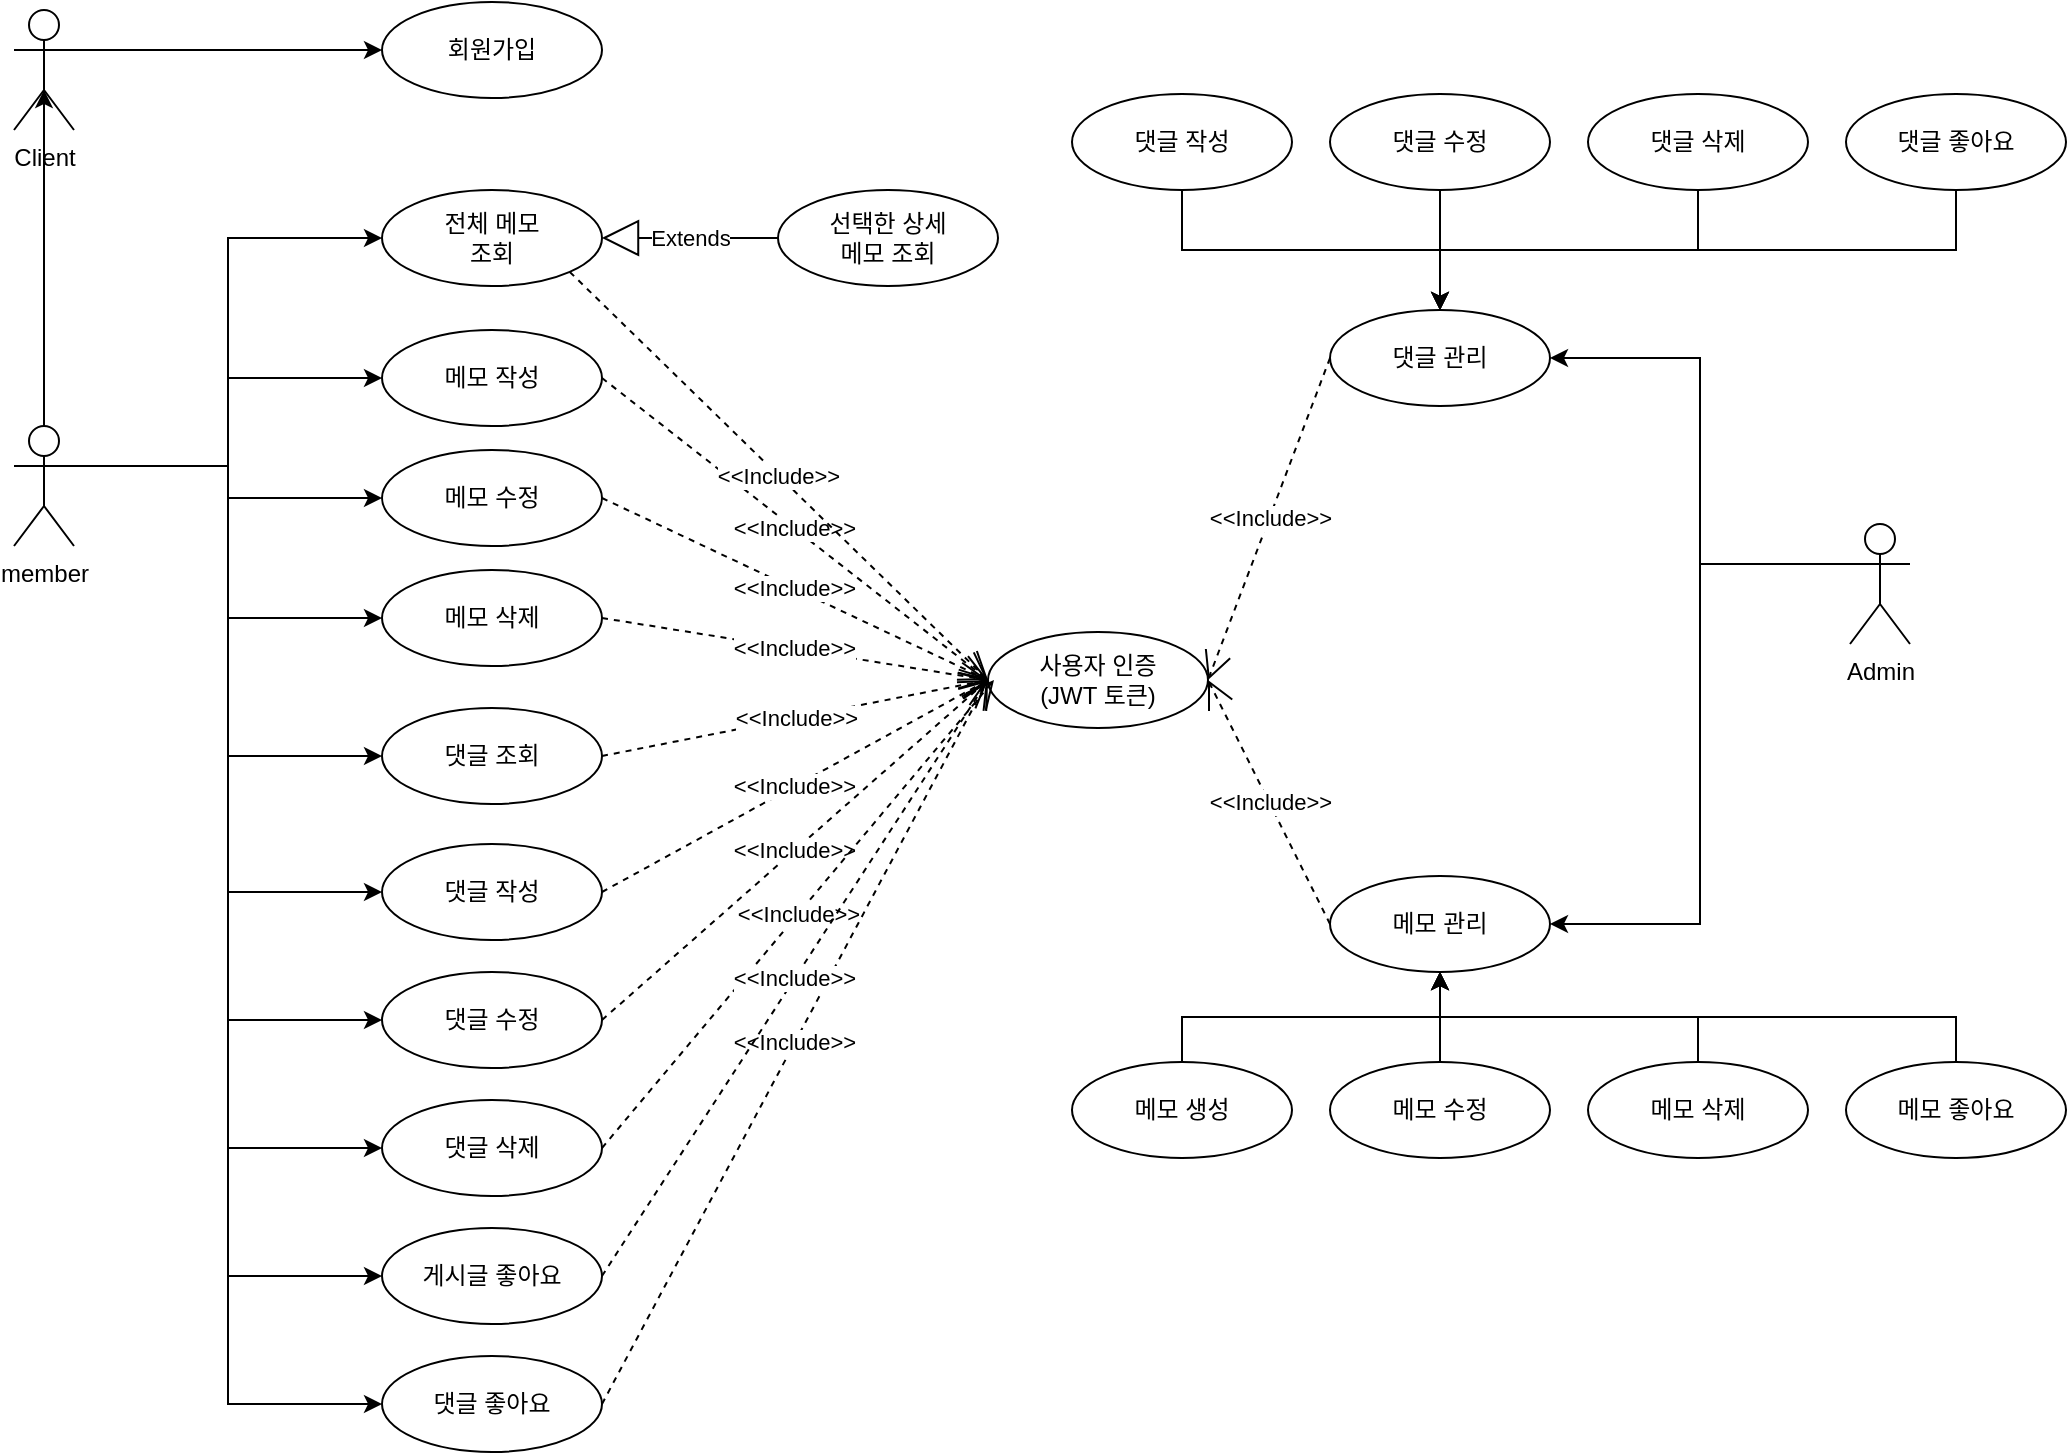 <mxfile version="21.6.1" type="device">
  <diagram name="페이지-1" id="I7xfN1N7a1NY-qjiqmJn">
    <mxGraphModel dx="862" dy="936" grid="0" gridSize="10" guides="1" tooltips="1" connect="1" arrows="1" fold="1" page="1" pageScale="1" pageWidth="827" pageHeight="1169" math="0" shadow="0">
      <root>
        <mxCell id="0" />
        <mxCell id="1" parent="0" />
        <mxCell id="569pUtfEa6Q3hfc6EQtt-8" style="edgeStyle=orthogonalEdgeStyle;rounded=0;orthogonalLoop=1;jettySize=auto;html=1;exitX=1;exitY=0.333;exitDx=0;exitDy=0;exitPerimeter=0;entryX=0;entryY=0.5;entryDx=0;entryDy=0;" parent="1" source="kHp5__HIJIvi01fikyFd-4" target="569pUtfEa6Q3hfc6EQtt-3" edge="1">
          <mxGeometry relative="1" as="geometry">
            <mxPoint x="107" y="296" as="sourcePoint" />
          </mxGeometry>
        </mxCell>
        <mxCell id="569pUtfEa6Q3hfc6EQtt-10" style="edgeStyle=orthogonalEdgeStyle;rounded=0;orthogonalLoop=1;jettySize=auto;html=1;exitX=1;exitY=0.333;exitDx=0;exitDy=0;exitPerimeter=0;entryX=0;entryY=0.5;entryDx=0;entryDy=0;" parent="1" source="kHp5__HIJIvi01fikyFd-4" target="569pUtfEa6Q3hfc6EQtt-5" edge="1">
          <mxGeometry relative="1" as="geometry">
            <mxPoint x="107" y="296" as="sourcePoint" />
          </mxGeometry>
        </mxCell>
        <mxCell id="569pUtfEa6Q3hfc6EQtt-11" style="edgeStyle=orthogonalEdgeStyle;rounded=0;orthogonalLoop=1;jettySize=auto;html=1;exitX=1;exitY=0.333;exitDx=0;exitDy=0;exitPerimeter=0;entryX=0;entryY=0.5;entryDx=0;entryDy=0;" parent="1" source="kHp5__HIJIvi01fikyFd-4" target="569pUtfEa6Q3hfc6EQtt-6" edge="1">
          <mxGeometry relative="1" as="geometry">
            <mxPoint x="107" y="296" as="sourcePoint" />
          </mxGeometry>
        </mxCell>
        <mxCell id="KuRV5cu8dZF2Nz9mmaXQ-4" style="edgeStyle=orthogonalEdgeStyle;rounded=0;orthogonalLoop=1;jettySize=auto;html=1;exitX=1;exitY=0.333;exitDx=0;exitDy=0;exitPerimeter=0;entryX=0;entryY=0.5;entryDx=0;entryDy=0;" parent="1" source="569pUtfEa6Q3hfc6EQtt-1" target="KuRV5cu8dZF2Nz9mmaXQ-3" edge="1">
          <mxGeometry relative="1" as="geometry" />
        </mxCell>
        <mxCell id="569pUtfEa6Q3hfc6EQtt-1" value="Client" style="shape=umlActor;verticalLabelPosition=bottom;verticalAlign=top;html=1;" parent="1" vertex="1">
          <mxGeometry x="38" y="68" width="30" height="60" as="geometry" />
        </mxCell>
        <mxCell id="569pUtfEa6Q3hfc6EQtt-3" value="메모 작성" style="ellipse;whiteSpace=wrap;html=1;" parent="1" vertex="1">
          <mxGeometry x="222" y="228" width="110" height="48" as="geometry" />
        </mxCell>
        <mxCell id="569pUtfEa6Q3hfc6EQtt-5" value="메모 수정" style="ellipse;whiteSpace=wrap;html=1;" parent="1" vertex="1">
          <mxGeometry x="222" y="288" width="110" height="48" as="geometry" />
        </mxCell>
        <mxCell id="569pUtfEa6Q3hfc6EQtt-6" value="메모 삭제" style="ellipse;whiteSpace=wrap;html=1;" parent="1" vertex="1">
          <mxGeometry x="222" y="348" width="110" height="48" as="geometry" />
        </mxCell>
        <mxCell id="569pUtfEa6Q3hfc6EQtt-14" value="&amp;lt;&amp;lt;Include&amp;gt;&amp;gt;" style="endArrow=open;endSize=12;dashed=1;html=1;rounded=0;exitX=1;exitY=0.5;exitDx=0;exitDy=0;entryX=0;entryY=0.5;entryDx=0;entryDy=0;" parent="1" source="569pUtfEa6Q3hfc6EQtt-5" target="kHp5__HIJIvi01fikyFd-1" edge="1">
          <mxGeometry width="160" relative="1" as="geometry">
            <mxPoint x="366" y="534" as="sourcePoint" />
            <mxPoint x="413" y="381" as="targetPoint" />
          </mxGeometry>
        </mxCell>
        <mxCell id="569pUtfEa6Q3hfc6EQtt-15" value="&amp;lt;&amp;lt;Include&amp;gt;&amp;gt;" style="endArrow=open;endSize=12;dashed=1;html=1;rounded=0;exitX=1;exitY=0.5;exitDx=0;exitDy=0;entryX=0;entryY=0.5;entryDx=0;entryDy=0;" parent="1" source="569pUtfEa6Q3hfc6EQtt-6" target="kHp5__HIJIvi01fikyFd-1" edge="1">
          <mxGeometry width="160" relative="1" as="geometry">
            <mxPoint x="342" y="351" as="sourcePoint" />
            <mxPoint x="413" y="381" as="targetPoint" />
          </mxGeometry>
        </mxCell>
        <mxCell id="569pUtfEa6Q3hfc6EQtt-16" value="선택한 상세 &lt;br&gt;메모 조회" style="ellipse;whiteSpace=wrap;html=1;" parent="1" vertex="1">
          <mxGeometry x="420" y="158" width="110" height="48" as="geometry" />
        </mxCell>
        <mxCell id="569pUtfEa6Q3hfc6EQtt-18" value="전체 메모 &lt;br&gt;조회" style="ellipse;whiteSpace=wrap;html=1;" parent="1" vertex="1">
          <mxGeometry x="222" y="158" width="110" height="48" as="geometry" />
        </mxCell>
        <mxCell id="569pUtfEa6Q3hfc6EQtt-19" value="Extends" style="endArrow=block;endSize=16;endFill=0;html=1;rounded=0;exitX=0;exitY=0.5;exitDx=0;exitDy=0;entryX=1;entryY=0.5;entryDx=0;entryDy=0;" parent="1" source="569pUtfEa6Q3hfc6EQtt-16" target="569pUtfEa6Q3hfc6EQtt-18" edge="1">
          <mxGeometry width="160" relative="1" as="geometry">
            <mxPoint x="366" y="557" as="sourcePoint" />
            <mxPoint x="398" y="122" as="targetPoint" />
          </mxGeometry>
        </mxCell>
        <mxCell id="kHp5__HIJIvi01fikyFd-1" value="사용자 인증&lt;br&gt;(JWT 토큰)" style="ellipse;whiteSpace=wrap;html=1;" parent="1" vertex="1">
          <mxGeometry x="525" y="379" width="110" height="48" as="geometry" />
        </mxCell>
        <mxCell id="kHp5__HIJIvi01fikyFd-3" value="&amp;lt;&amp;lt;Include&amp;gt;&amp;gt;" style="endArrow=open;endSize=12;dashed=1;html=1;rounded=0;exitX=1;exitY=0.5;exitDx=0;exitDy=0;entryX=0;entryY=0.5;entryDx=0;entryDy=0;" parent="1" source="569pUtfEa6Q3hfc6EQtt-3" target="kHp5__HIJIvi01fikyFd-1" edge="1">
          <mxGeometry width="160" relative="1" as="geometry">
            <mxPoint x="342" y="351" as="sourcePoint" />
            <mxPoint x="535" y="290" as="targetPoint" />
          </mxGeometry>
        </mxCell>
        <mxCell id="kHp5__HIJIvi01fikyFd-6" style="edgeStyle=orthogonalEdgeStyle;rounded=0;orthogonalLoop=1;jettySize=auto;html=1;exitX=0.5;exitY=0;exitDx=0;exitDy=0;exitPerimeter=0;entryX=0.5;entryY=0.667;entryDx=0;entryDy=0;entryPerimeter=0;" parent="1" source="kHp5__HIJIvi01fikyFd-4" target="569pUtfEa6Q3hfc6EQtt-1" edge="1">
          <mxGeometry relative="1" as="geometry" />
        </mxCell>
        <mxCell id="KuRV5cu8dZF2Nz9mmaXQ-2" style="edgeStyle=orthogonalEdgeStyle;rounded=0;orthogonalLoop=1;jettySize=auto;html=1;exitX=1;exitY=0.333;exitDx=0;exitDy=0;exitPerimeter=0;entryX=0;entryY=0.5;entryDx=0;entryDy=0;" parent="1" source="kHp5__HIJIvi01fikyFd-4" target="569pUtfEa6Q3hfc6EQtt-18" edge="1">
          <mxGeometry relative="1" as="geometry" />
        </mxCell>
        <mxCell id="KuRV5cu8dZF2Nz9mmaXQ-8" style="edgeStyle=orthogonalEdgeStyle;rounded=0;orthogonalLoop=1;jettySize=auto;html=1;exitX=1;exitY=0.333;exitDx=0;exitDy=0;exitPerimeter=0;entryX=0;entryY=0.5;entryDx=0;entryDy=0;" parent="1" source="kHp5__HIJIvi01fikyFd-4" target="KuRV5cu8dZF2Nz9mmaXQ-5" edge="1">
          <mxGeometry relative="1" as="geometry" />
        </mxCell>
        <mxCell id="KuRV5cu8dZF2Nz9mmaXQ-9" style="edgeStyle=orthogonalEdgeStyle;rounded=0;orthogonalLoop=1;jettySize=auto;html=1;exitX=1;exitY=0.333;exitDx=0;exitDy=0;exitPerimeter=0;entryX=0;entryY=0.5;entryDx=0;entryDy=0;" parent="1" source="kHp5__HIJIvi01fikyFd-4" target="KuRV5cu8dZF2Nz9mmaXQ-6" edge="1">
          <mxGeometry relative="1" as="geometry" />
        </mxCell>
        <mxCell id="KuRV5cu8dZF2Nz9mmaXQ-10" style="edgeStyle=orthogonalEdgeStyle;rounded=0;orthogonalLoop=1;jettySize=auto;html=1;exitX=1;exitY=0.333;exitDx=0;exitDy=0;exitPerimeter=0;entryX=0;entryY=0.5;entryDx=0;entryDy=0;" parent="1" source="kHp5__HIJIvi01fikyFd-4" target="KuRV5cu8dZF2Nz9mmaXQ-7" edge="1">
          <mxGeometry relative="1" as="geometry" />
        </mxCell>
        <mxCell id="KuRV5cu8dZF2Nz9mmaXQ-15" style="edgeStyle=orthogonalEdgeStyle;rounded=0;orthogonalLoop=1;jettySize=auto;html=1;exitX=1;exitY=0.333;exitDx=0;exitDy=0;exitPerimeter=0;entryX=0;entryY=0.5;entryDx=0;entryDy=0;" parent="1" source="kHp5__HIJIvi01fikyFd-4" target="KuRV5cu8dZF2Nz9mmaXQ-14" edge="1">
          <mxGeometry relative="1" as="geometry" />
        </mxCell>
        <mxCell id="SDQ834KHS4TTvgKphcFa-3" style="edgeStyle=orthogonalEdgeStyle;rounded=0;orthogonalLoop=1;jettySize=auto;html=1;exitX=1;exitY=0.333;exitDx=0;exitDy=0;exitPerimeter=0;entryX=0;entryY=0.5;entryDx=0;entryDy=0;" edge="1" parent="1" source="kHp5__HIJIvi01fikyFd-4" target="SDQ834KHS4TTvgKphcFa-1">
          <mxGeometry relative="1" as="geometry" />
        </mxCell>
        <mxCell id="SDQ834KHS4TTvgKphcFa-4" style="edgeStyle=orthogonalEdgeStyle;rounded=0;orthogonalLoop=1;jettySize=auto;html=1;exitX=1;exitY=0.333;exitDx=0;exitDy=0;exitPerimeter=0;entryX=0;entryY=0.5;entryDx=0;entryDy=0;" edge="1" parent="1" source="kHp5__HIJIvi01fikyFd-4" target="SDQ834KHS4TTvgKphcFa-2">
          <mxGeometry relative="1" as="geometry" />
        </mxCell>
        <mxCell id="kHp5__HIJIvi01fikyFd-4" value="member" style="shape=umlActor;verticalLabelPosition=bottom;verticalAlign=top;html=1;" parent="1" vertex="1">
          <mxGeometry x="38" y="276" width="30" height="60" as="geometry" />
        </mxCell>
        <mxCell id="KuRV5cu8dZF2Nz9mmaXQ-1" value="&amp;lt;&amp;lt;Include&amp;gt;&amp;gt;" style="endArrow=open;endSize=12;dashed=1;html=1;rounded=0;exitX=1;exitY=1;exitDx=0;exitDy=0;entryX=0;entryY=0.5;entryDx=0;entryDy=0;" parent="1" source="569pUtfEa6Q3hfc6EQtt-18" target="kHp5__HIJIvi01fikyFd-1" edge="1">
          <mxGeometry width="160" relative="1" as="geometry">
            <mxPoint x="342" y="262" as="sourcePoint" />
            <mxPoint x="533" y="351" as="targetPoint" />
          </mxGeometry>
        </mxCell>
        <mxCell id="KuRV5cu8dZF2Nz9mmaXQ-3" value="회원가입" style="ellipse;whiteSpace=wrap;html=1;" parent="1" vertex="1">
          <mxGeometry x="222" y="64" width="110" height="48" as="geometry" />
        </mxCell>
        <mxCell id="KuRV5cu8dZF2Nz9mmaXQ-5" value="댓글 작성" style="ellipse;whiteSpace=wrap;html=1;" parent="1" vertex="1">
          <mxGeometry x="222" y="485" width="110" height="48" as="geometry" />
        </mxCell>
        <mxCell id="KuRV5cu8dZF2Nz9mmaXQ-6" value="댓글 수정" style="ellipse;whiteSpace=wrap;html=1;" parent="1" vertex="1">
          <mxGeometry x="222" y="549" width="110" height="48" as="geometry" />
        </mxCell>
        <mxCell id="KuRV5cu8dZF2Nz9mmaXQ-7" value="댓글 삭제" style="ellipse;whiteSpace=wrap;html=1;" parent="1" vertex="1">
          <mxGeometry x="222" y="613" width="110" height="48" as="geometry" />
        </mxCell>
        <mxCell id="KuRV5cu8dZF2Nz9mmaXQ-11" value="&amp;lt;&amp;lt;Include&amp;gt;&amp;gt;" style="endArrow=open;endSize=12;dashed=1;html=1;rounded=0;exitX=1;exitY=0.5;exitDx=0;exitDy=0;entryX=0;entryY=0.5;entryDx=0;entryDy=0;" parent="1" source="KuRV5cu8dZF2Nz9mmaXQ-5" target="kHp5__HIJIvi01fikyFd-1" edge="1">
          <mxGeometry width="160" relative="1" as="geometry">
            <mxPoint x="342" y="382" as="sourcePoint" />
            <mxPoint x="496" y="522" as="targetPoint" />
          </mxGeometry>
        </mxCell>
        <mxCell id="KuRV5cu8dZF2Nz9mmaXQ-12" value="&amp;lt;&amp;lt;Include&amp;gt;&amp;gt;" style="endArrow=open;endSize=12;dashed=1;html=1;rounded=0;exitX=1;exitY=0.5;exitDx=0;exitDy=0;entryX=0;entryY=0.5;entryDx=0;entryDy=0;" parent="1" source="KuRV5cu8dZF2Nz9mmaXQ-6" target="kHp5__HIJIvi01fikyFd-1" edge="1">
          <mxGeometry width="160" relative="1" as="geometry">
            <mxPoint x="352" y="392" as="sourcePoint" />
            <mxPoint x="565" y="578" as="targetPoint" />
          </mxGeometry>
        </mxCell>
        <mxCell id="KuRV5cu8dZF2Nz9mmaXQ-13" value="&amp;lt;&amp;lt;Include&amp;gt;&amp;gt;" style="endArrow=open;endSize=12;dashed=1;html=1;rounded=0;exitX=1;exitY=0.5;exitDx=0;exitDy=0;" parent="1" source="KuRV5cu8dZF2Nz9mmaXQ-7" edge="1">
          <mxGeometry width="160" relative="1" as="geometry">
            <mxPoint x="342" y="511" as="sourcePoint" />
            <mxPoint x="528" y="403" as="targetPoint" />
          </mxGeometry>
        </mxCell>
        <mxCell id="KuRV5cu8dZF2Nz9mmaXQ-14" value="댓글 조회" style="ellipse;whiteSpace=wrap;html=1;" parent="1" vertex="1">
          <mxGeometry x="222" y="417" width="110" height="48" as="geometry" />
        </mxCell>
        <mxCell id="KuRV5cu8dZF2Nz9mmaXQ-16" value="&amp;lt;&amp;lt;Include&amp;gt;&amp;gt;" style="endArrow=open;endSize=12;dashed=1;html=1;rounded=0;exitX=1;exitY=0.5;exitDx=0;exitDy=0;entryX=0;entryY=0.5;entryDx=0;entryDy=0;" parent="1" source="KuRV5cu8dZF2Nz9mmaXQ-14" target="kHp5__HIJIvi01fikyFd-1" edge="1">
          <mxGeometry width="160" relative="1" as="geometry">
            <mxPoint x="342" y="519" as="sourcePoint" />
            <mxPoint x="554" y="514" as="targetPoint" />
          </mxGeometry>
        </mxCell>
        <mxCell id="KuRV5cu8dZF2Nz9mmaXQ-27" style="edgeStyle=orthogonalEdgeStyle;rounded=0;orthogonalLoop=1;jettySize=auto;html=1;exitX=0;exitY=0.333;exitDx=0;exitDy=0;exitPerimeter=0;entryX=1;entryY=0.5;entryDx=0;entryDy=0;" parent="1" source="KuRV5cu8dZF2Nz9mmaXQ-17" target="KuRV5cu8dZF2Nz9mmaXQ-19" edge="1">
          <mxGeometry relative="1" as="geometry" />
        </mxCell>
        <mxCell id="KuRV5cu8dZF2Nz9mmaXQ-36" style="edgeStyle=orthogonalEdgeStyle;rounded=0;orthogonalLoop=1;jettySize=auto;html=1;exitX=0;exitY=0.333;exitDx=0;exitDy=0;exitPerimeter=0;entryX=1;entryY=0.5;entryDx=0;entryDy=0;" parent="1" source="KuRV5cu8dZF2Nz9mmaXQ-17" target="KuRV5cu8dZF2Nz9mmaXQ-18" edge="1">
          <mxGeometry relative="1" as="geometry" />
        </mxCell>
        <mxCell id="KuRV5cu8dZF2Nz9mmaXQ-17" value="Admin" style="shape=umlActor;verticalLabelPosition=bottom;verticalAlign=top;html=1;" parent="1" vertex="1">
          <mxGeometry x="956" y="325" width="30" height="60" as="geometry" />
        </mxCell>
        <mxCell id="KuRV5cu8dZF2Nz9mmaXQ-18" value="메모 관리" style="ellipse;whiteSpace=wrap;html=1;" parent="1" vertex="1">
          <mxGeometry x="696" y="501" width="110" height="48" as="geometry" />
        </mxCell>
        <mxCell id="KuRV5cu8dZF2Nz9mmaXQ-19" value="댓글 관리" style="ellipse;whiteSpace=wrap;html=1;" parent="1" vertex="1">
          <mxGeometry x="696" y="218" width="110" height="48" as="geometry" />
        </mxCell>
        <mxCell id="KuRV5cu8dZF2Nz9mmaXQ-23" style="edgeStyle=orthogonalEdgeStyle;rounded=0;orthogonalLoop=1;jettySize=auto;html=1;exitX=0.5;exitY=1;exitDx=0;exitDy=0;entryX=0.5;entryY=0;entryDx=0;entryDy=0;" parent="1" source="KuRV5cu8dZF2Nz9mmaXQ-20" target="KuRV5cu8dZF2Nz9mmaXQ-19" edge="1">
          <mxGeometry relative="1" as="geometry" />
        </mxCell>
        <mxCell id="KuRV5cu8dZF2Nz9mmaXQ-20" value="댓글 작성" style="ellipse;whiteSpace=wrap;html=1;" parent="1" vertex="1">
          <mxGeometry x="567" y="110" width="110" height="48" as="geometry" />
        </mxCell>
        <mxCell id="KuRV5cu8dZF2Nz9mmaXQ-25" style="edgeStyle=orthogonalEdgeStyle;rounded=0;orthogonalLoop=1;jettySize=auto;html=1;exitX=0.5;exitY=1;exitDx=0;exitDy=0;entryX=0.5;entryY=0;entryDx=0;entryDy=0;" parent="1" source="KuRV5cu8dZF2Nz9mmaXQ-21" target="KuRV5cu8dZF2Nz9mmaXQ-19" edge="1">
          <mxGeometry relative="1" as="geometry" />
        </mxCell>
        <mxCell id="KuRV5cu8dZF2Nz9mmaXQ-21" value="댓글 수정" style="ellipse;whiteSpace=wrap;html=1;" parent="1" vertex="1">
          <mxGeometry x="696" y="110" width="110" height="48" as="geometry" />
        </mxCell>
        <mxCell id="KuRV5cu8dZF2Nz9mmaXQ-26" style="edgeStyle=orthogonalEdgeStyle;rounded=0;orthogonalLoop=1;jettySize=auto;html=1;exitX=0.5;exitY=1;exitDx=0;exitDy=0;entryX=0.5;entryY=0;entryDx=0;entryDy=0;" parent="1" source="KuRV5cu8dZF2Nz9mmaXQ-22" target="KuRV5cu8dZF2Nz9mmaXQ-19" edge="1">
          <mxGeometry relative="1" as="geometry" />
        </mxCell>
        <mxCell id="KuRV5cu8dZF2Nz9mmaXQ-22" value="댓글 삭제" style="ellipse;whiteSpace=wrap;html=1;" parent="1" vertex="1">
          <mxGeometry x="825" y="110" width="110" height="48" as="geometry" />
        </mxCell>
        <mxCell id="KuRV5cu8dZF2Nz9mmaXQ-28" value="&amp;lt;&amp;lt;Include&amp;gt;&amp;gt;" style="endArrow=open;endSize=12;dashed=1;html=1;rounded=0;exitX=0;exitY=0.5;exitDx=0;exitDy=0;entryX=1;entryY=0.5;entryDx=0;entryDy=0;" parent="1" source="KuRV5cu8dZF2Nz9mmaXQ-19" target="kHp5__HIJIvi01fikyFd-1" edge="1">
          <mxGeometry width="160" relative="1" as="geometry">
            <mxPoint x="326" y="209" as="sourcePoint" />
            <mxPoint x="535" y="413" as="targetPoint" />
          </mxGeometry>
        </mxCell>
        <mxCell id="KuRV5cu8dZF2Nz9mmaXQ-29" value="&amp;lt;&amp;lt;Include&amp;gt;&amp;gt;" style="endArrow=open;endSize=12;dashed=1;html=1;rounded=0;exitX=0;exitY=0.5;exitDx=0;exitDy=0;entryX=1;entryY=0.5;entryDx=0;entryDy=0;" parent="1" source="KuRV5cu8dZF2Nz9mmaXQ-18" target="kHp5__HIJIvi01fikyFd-1" edge="1">
          <mxGeometry width="160" relative="1" as="geometry">
            <mxPoint x="706" y="252" as="sourcePoint" />
            <mxPoint x="711" y="402" as="targetPoint" />
          </mxGeometry>
        </mxCell>
        <mxCell id="KuRV5cu8dZF2Nz9mmaXQ-33" style="edgeStyle=orthogonalEdgeStyle;rounded=0;orthogonalLoop=1;jettySize=auto;html=1;exitX=0.5;exitY=0;exitDx=0;exitDy=0;entryX=0.5;entryY=1;entryDx=0;entryDy=0;" parent="1" source="KuRV5cu8dZF2Nz9mmaXQ-30" target="KuRV5cu8dZF2Nz9mmaXQ-18" edge="1">
          <mxGeometry relative="1" as="geometry" />
        </mxCell>
        <mxCell id="KuRV5cu8dZF2Nz9mmaXQ-30" value="메모 생성" style="ellipse;whiteSpace=wrap;html=1;" parent="1" vertex="1">
          <mxGeometry x="567" y="594" width="110" height="48" as="geometry" />
        </mxCell>
        <mxCell id="KuRV5cu8dZF2Nz9mmaXQ-34" style="edgeStyle=orthogonalEdgeStyle;rounded=0;orthogonalLoop=1;jettySize=auto;html=1;exitX=0.5;exitY=0;exitDx=0;exitDy=0;entryX=0.5;entryY=1;entryDx=0;entryDy=0;" parent="1" source="KuRV5cu8dZF2Nz9mmaXQ-31" target="KuRV5cu8dZF2Nz9mmaXQ-18" edge="1">
          <mxGeometry relative="1" as="geometry" />
        </mxCell>
        <mxCell id="KuRV5cu8dZF2Nz9mmaXQ-31" value="메모 수정" style="ellipse;whiteSpace=wrap;html=1;" parent="1" vertex="1">
          <mxGeometry x="696" y="594" width="110" height="48" as="geometry" />
        </mxCell>
        <mxCell id="KuRV5cu8dZF2Nz9mmaXQ-35" style="edgeStyle=orthogonalEdgeStyle;rounded=0;orthogonalLoop=1;jettySize=auto;html=1;exitX=0.5;exitY=0;exitDx=0;exitDy=0;entryX=0.5;entryY=1;entryDx=0;entryDy=0;" parent="1" source="KuRV5cu8dZF2Nz9mmaXQ-32" target="KuRV5cu8dZF2Nz9mmaXQ-18" edge="1">
          <mxGeometry relative="1" as="geometry" />
        </mxCell>
        <mxCell id="KuRV5cu8dZF2Nz9mmaXQ-32" value="메모 삭제" style="ellipse;whiteSpace=wrap;html=1;" parent="1" vertex="1">
          <mxGeometry x="825" y="594" width="110" height="48" as="geometry" />
        </mxCell>
        <mxCell id="SDQ834KHS4TTvgKphcFa-1" value="게시글 좋아요" style="ellipse;whiteSpace=wrap;html=1;" vertex="1" parent="1">
          <mxGeometry x="222" y="677" width="110" height="48" as="geometry" />
        </mxCell>
        <mxCell id="SDQ834KHS4TTvgKphcFa-2" value="댓글 좋아요" style="ellipse;whiteSpace=wrap;html=1;" vertex="1" parent="1">
          <mxGeometry x="222" y="741" width="110" height="48" as="geometry" />
        </mxCell>
        <mxCell id="SDQ834KHS4TTvgKphcFa-5" value="&amp;lt;&amp;lt;Include&amp;gt;&amp;gt;" style="endArrow=open;endSize=12;dashed=1;html=1;rounded=0;exitX=1;exitY=0.5;exitDx=0;exitDy=0;entryX=0;entryY=0.5;entryDx=0;entryDy=0;" edge="1" parent="1" source="SDQ834KHS4TTvgKphcFa-2" target="kHp5__HIJIvi01fikyFd-1">
          <mxGeometry width="160" relative="1" as="geometry">
            <mxPoint x="374" y="1020" as="sourcePoint" />
            <mxPoint x="570" y="786" as="targetPoint" />
          </mxGeometry>
        </mxCell>
        <mxCell id="SDQ834KHS4TTvgKphcFa-6" value="&amp;lt;&amp;lt;Include&amp;gt;&amp;gt;" style="endArrow=open;endSize=12;dashed=1;html=1;rounded=0;exitX=1;exitY=0.5;exitDx=0;exitDy=0;entryX=0;entryY=0.5;entryDx=0;entryDy=0;" edge="1" parent="1" source="SDQ834KHS4TTvgKphcFa-1" target="kHp5__HIJIvi01fikyFd-1">
          <mxGeometry width="160" relative="1" as="geometry">
            <mxPoint x="352" y="657" as="sourcePoint" />
            <mxPoint x="552" y="525" as="targetPoint" />
          </mxGeometry>
        </mxCell>
        <mxCell id="SDQ834KHS4TTvgKphcFa-8" style="edgeStyle=orthogonalEdgeStyle;rounded=0;orthogonalLoop=1;jettySize=auto;html=1;exitX=0.5;exitY=1;exitDx=0;exitDy=0;entryX=0.5;entryY=0;entryDx=0;entryDy=0;" edge="1" parent="1" source="SDQ834KHS4TTvgKphcFa-7" target="KuRV5cu8dZF2Nz9mmaXQ-19">
          <mxGeometry relative="1" as="geometry" />
        </mxCell>
        <mxCell id="SDQ834KHS4TTvgKphcFa-7" value="댓글 좋아요" style="ellipse;whiteSpace=wrap;html=1;" vertex="1" parent="1">
          <mxGeometry x="954" y="110" width="110" height="48" as="geometry" />
        </mxCell>
        <mxCell id="SDQ834KHS4TTvgKphcFa-10" style="edgeStyle=orthogonalEdgeStyle;rounded=0;orthogonalLoop=1;jettySize=auto;html=1;exitX=0.5;exitY=0;exitDx=0;exitDy=0;entryX=0.5;entryY=1;entryDx=0;entryDy=0;" edge="1" parent="1" source="SDQ834KHS4TTvgKphcFa-9" target="KuRV5cu8dZF2Nz9mmaXQ-18">
          <mxGeometry relative="1" as="geometry" />
        </mxCell>
        <mxCell id="SDQ834KHS4TTvgKphcFa-9" value="메모 좋아요" style="ellipse;whiteSpace=wrap;html=1;" vertex="1" parent="1">
          <mxGeometry x="954" y="594" width="110" height="48" as="geometry" />
        </mxCell>
      </root>
    </mxGraphModel>
  </diagram>
</mxfile>
